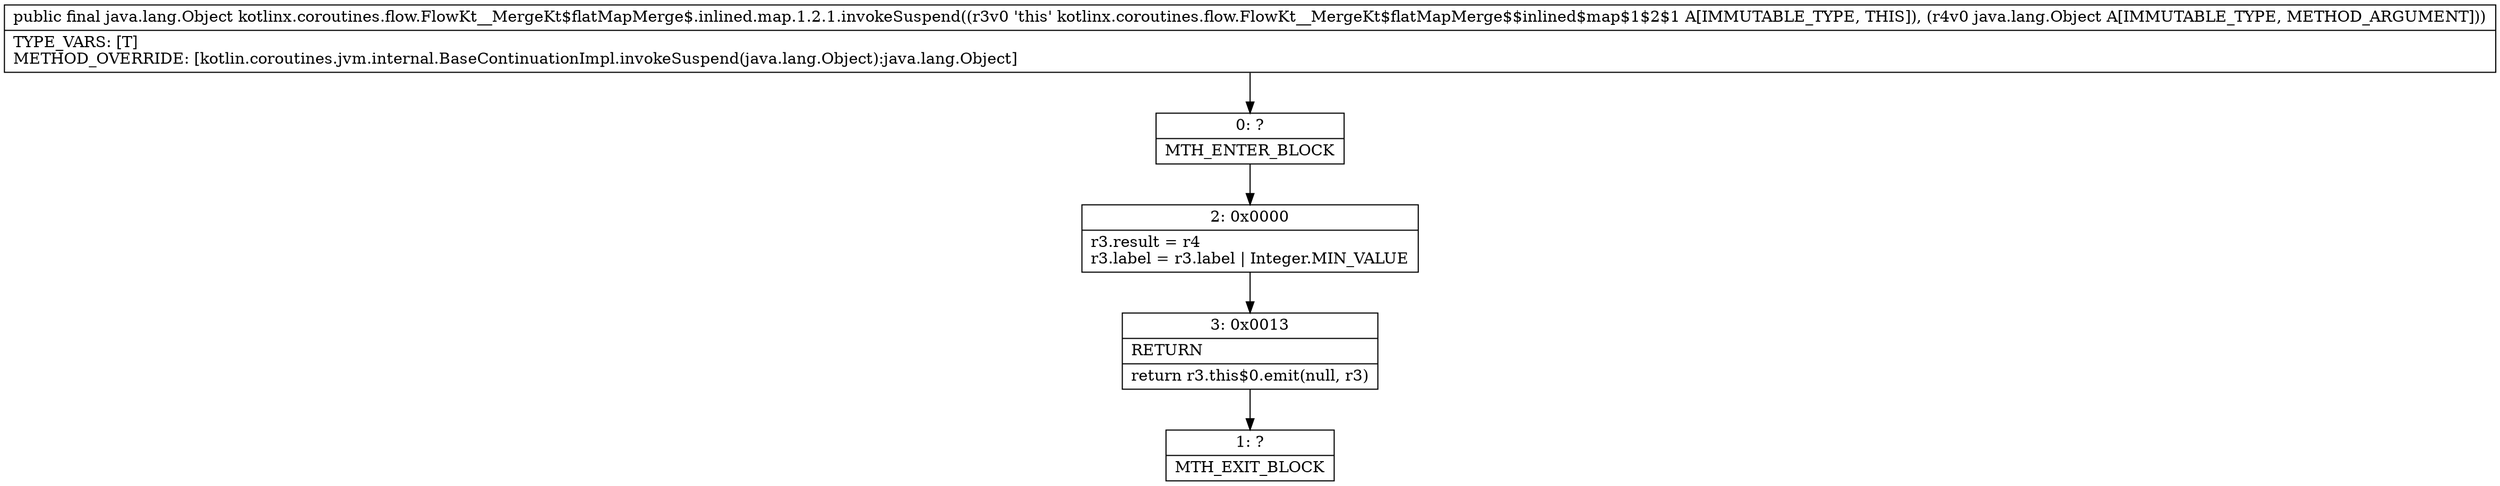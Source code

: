 digraph "CFG forkotlinx.coroutines.flow.FlowKt__MergeKt$flatMapMerge$.inlined.map.1.2.1.invokeSuspend(Ljava\/lang\/Object;)Ljava\/lang\/Object;" {
Node_0 [shape=record,label="{0\:\ ?|MTH_ENTER_BLOCK\l}"];
Node_2 [shape=record,label="{2\:\ 0x0000|r3.result = r4\lr3.label = r3.label \| Integer.MIN_VALUE\l}"];
Node_3 [shape=record,label="{3\:\ 0x0013|RETURN\l|return r3.this$0.emit(null, r3)\l}"];
Node_1 [shape=record,label="{1\:\ ?|MTH_EXIT_BLOCK\l}"];
MethodNode[shape=record,label="{public final java.lang.Object kotlinx.coroutines.flow.FlowKt__MergeKt$flatMapMerge$.inlined.map.1.2.1.invokeSuspend((r3v0 'this' kotlinx.coroutines.flow.FlowKt__MergeKt$flatMapMerge$$inlined$map$1$2$1 A[IMMUTABLE_TYPE, THIS]), (r4v0 java.lang.Object A[IMMUTABLE_TYPE, METHOD_ARGUMENT]))  | TYPE_VARS: [T]\lMETHOD_OVERRIDE: [kotlin.coroutines.jvm.internal.BaseContinuationImpl.invokeSuspend(java.lang.Object):java.lang.Object]\l}"];
MethodNode -> Node_0;Node_0 -> Node_2;
Node_2 -> Node_3;
Node_3 -> Node_1;
}

